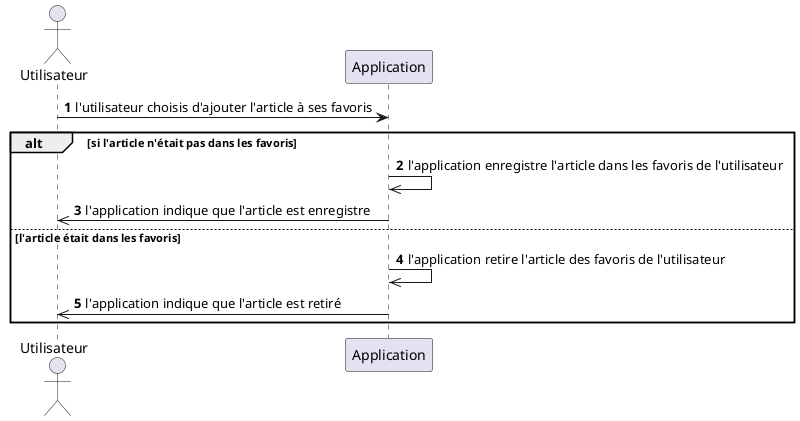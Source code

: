 @startuml
Autonumber
Actor Utilisateur As U
Participant Application As A
U -> A : l'utilisateur choisis d'ajouter l'article à ses favoris
Alt si l'article n'était pas dans les favoris
A ->> A : l'application enregistre l'article dans les favoris de l'utilisateur
A ->> U : l'application indique que l'article est enregistre
Else l'article était dans les favoris
A ->> A : l'application retire l'article des favoris de l'utilisateur
A ->> U : l'application indique que l'article est retiré
end
@enduml